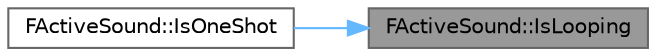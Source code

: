 digraph "FActiveSound::IsLooping"
{
 // INTERACTIVE_SVG=YES
 // LATEX_PDF_SIZE
  bgcolor="transparent";
  edge [fontname=Helvetica,fontsize=10,labelfontname=Helvetica,labelfontsize=10];
  node [fontname=Helvetica,fontsize=10,shape=box,height=0.2,width=0.4];
  rankdir="RL";
  Node1 [id="Node000001",label="FActiveSound::IsLooping",height=0.2,width=0.4,color="gray40", fillcolor="grey60", style="filled", fontcolor="black",tooltip="Whether or not the active sound is a looping sound."];
  Node1 -> Node2 [id="edge1_Node000001_Node000002",dir="back",color="steelblue1",style="solid",tooltip=" "];
  Node2 [id="Node000002",label="FActiveSound::IsOneShot",height=0.2,width=0.4,color="grey40", fillcolor="white", style="filled",URL="$d1/d1d/structFActiveSound.html#acc5b5812512ca14fa3cfb2bdc7c656bf",tooltip="Whether or not the active sound a one-shot sound."];
}
